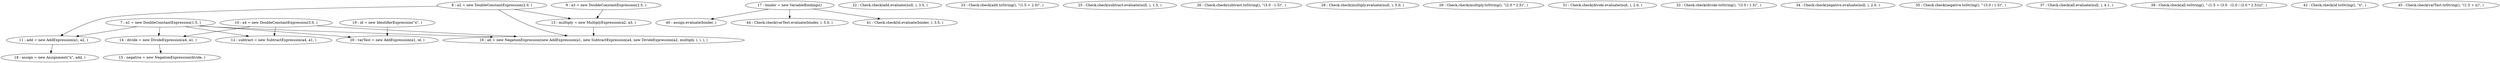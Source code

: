 digraph G {
"7 : a1 = new DoubleConstantExpression(1.5, )"
"7 : a1 = new DoubleConstantExpression(1.5, )" -> "11 : add = new AddExpression(a1, a2, )"
"7 : a1 = new DoubleConstantExpression(1.5, )" -> "12 : subtract = new SubtractExpression(a4, a1, )"
"7 : a1 = new DoubleConstantExpression(1.5, )" -> "20 : varTest = new AddExpression(a1, id, )"
"7 : a1 = new DoubleConstantExpression(1.5, )" -> "14 : divide = new DivideExpression(a4, a1, )"
"7 : a1 = new DoubleConstantExpression(1.5, )" -> "16 : all = new NegationExpression(new AddExpression(a1, new SubtractExpression(a4, new DivideExpression(a2, multiply, ), ), ), )"
"8 : a2 = new DoubleConstantExpression(2.0, )"
"8 : a2 = new DoubleConstantExpression(2.0, )" -> "11 : add = new AddExpression(a1, a2, )"
"8 : a2 = new DoubleConstantExpression(2.0, )" -> "13 : multiply = new MultiplyExpression(a2, a3, )"
"8 : a2 = new DoubleConstantExpression(2.0, )" -> "16 : all = new NegationExpression(new AddExpression(a1, new SubtractExpression(a4, new DivideExpression(a2, multiply, ), ), ), )"
"9 : a3 = new DoubleConstantExpression(2.5, )"
"9 : a3 = new DoubleConstantExpression(2.5, )" -> "13 : multiply = new MultiplyExpression(a2, a3, )"
"10 : a4 = new DoubleConstantExpression(3.0, )"
"10 : a4 = new DoubleConstantExpression(3.0, )" -> "12 : subtract = new SubtractExpression(a4, a1, )"
"10 : a4 = new DoubleConstantExpression(3.0, )" -> "14 : divide = new DivideExpression(a4, a1, )"
"10 : a4 = new DoubleConstantExpression(3.0, )" -> "16 : all = new NegationExpression(new AddExpression(a1, new SubtractExpression(a4, new DivideExpression(a2, multiply, ), ), ), )"
"11 : add = new AddExpression(a1, a2, )"
"11 : add = new AddExpression(a1, a2, )" -> "18 : assign = new Assignment(\"x\", add, )"
"12 : subtract = new SubtractExpression(a4, a1, )"
"13 : multiply = new MultiplyExpression(a2, a3, )"
"13 : multiply = new MultiplyExpression(a2, a3, )" -> "16 : all = new NegationExpression(new AddExpression(a1, new SubtractExpression(a4, new DivideExpression(a2, multiply, ), ), ), )"
"14 : divide = new DivideExpression(a4, a1, )"
"14 : divide = new DivideExpression(a4, a1, )" -> "15 : negative = new NegationExpression(divide, )"
"15 : negative = new NegationExpression(divide, )"
"16 : all = new NegationExpression(new AddExpression(a1, new SubtractExpression(a4, new DivideExpression(a2, multiply, ), ), ), )"
"17 : binder = new VariableBindings()"
"17 : binder = new VariableBindings()" -> "40 : assign.evaluate(binder, )"
"17 : binder = new VariableBindings()" -> "44 : Check.check(varTest.evaluate(binder, ), 5.0, )"
"17 : binder = new VariableBindings()" -> "41 : Check.check(id.evaluate(binder, ), 3.5, )"
"18 : assign = new Assignment(\"x\", add, )"
"19 : id = new IdentifierExpression(\"x\", )"
"19 : id = new IdentifierExpression(\"x\", )" -> "20 : varTest = new AddExpression(a1, id, )"
"20 : varTest = new AddExpression(a1, id, )"
"22 : Check.check(add.evaluate(null, ), 3.5, )"
"23 : Check.check(add.toString(), \"(1.5 + 2.0)\", )"
"25 : Check.check(subtract.evaluate(null, ), 1.5, )"
"26 : Check.check(subtract.toString(), \"(3.0 - 1.5)\", )"
"28 : Check.check(multiply.evaluate(null, ), 5.0, )"
"29 : Check.check(multiply.toString(), \"(2.0 * 2.5)\", )"
"31 : Check.check(divide.evaluate(null, ), 2.0, )"
"32 : Check.check(divide.toString(), \"(3.0 / 1.5)\", )"
"34 : Check.check(negative.evaluate(null, ), 2.0, )"
"35 : Check.check(negative.toString(), \"-(3.0 / 1.5)\", )"
"37 : Check.check(all.evaluate(null, ), 4.1, )"
"38 : Check.check(all.toString(), \"-(1.5 + (3.0 - (2.0 / (2.0 * 2.5))))\", )"
"40 : assign.evaluate(binder, )"
"41 : Check.check(id.evaluate(binder, ), 3.5, )"
"42 : Check.check(id.toString(), \"x\", )"
"44 : Check.check(varTest.evaluate(binder, ), 5.0, )"
"45 : Check.check(varTest.toString(), \"(1.5 + x)\", )"
}